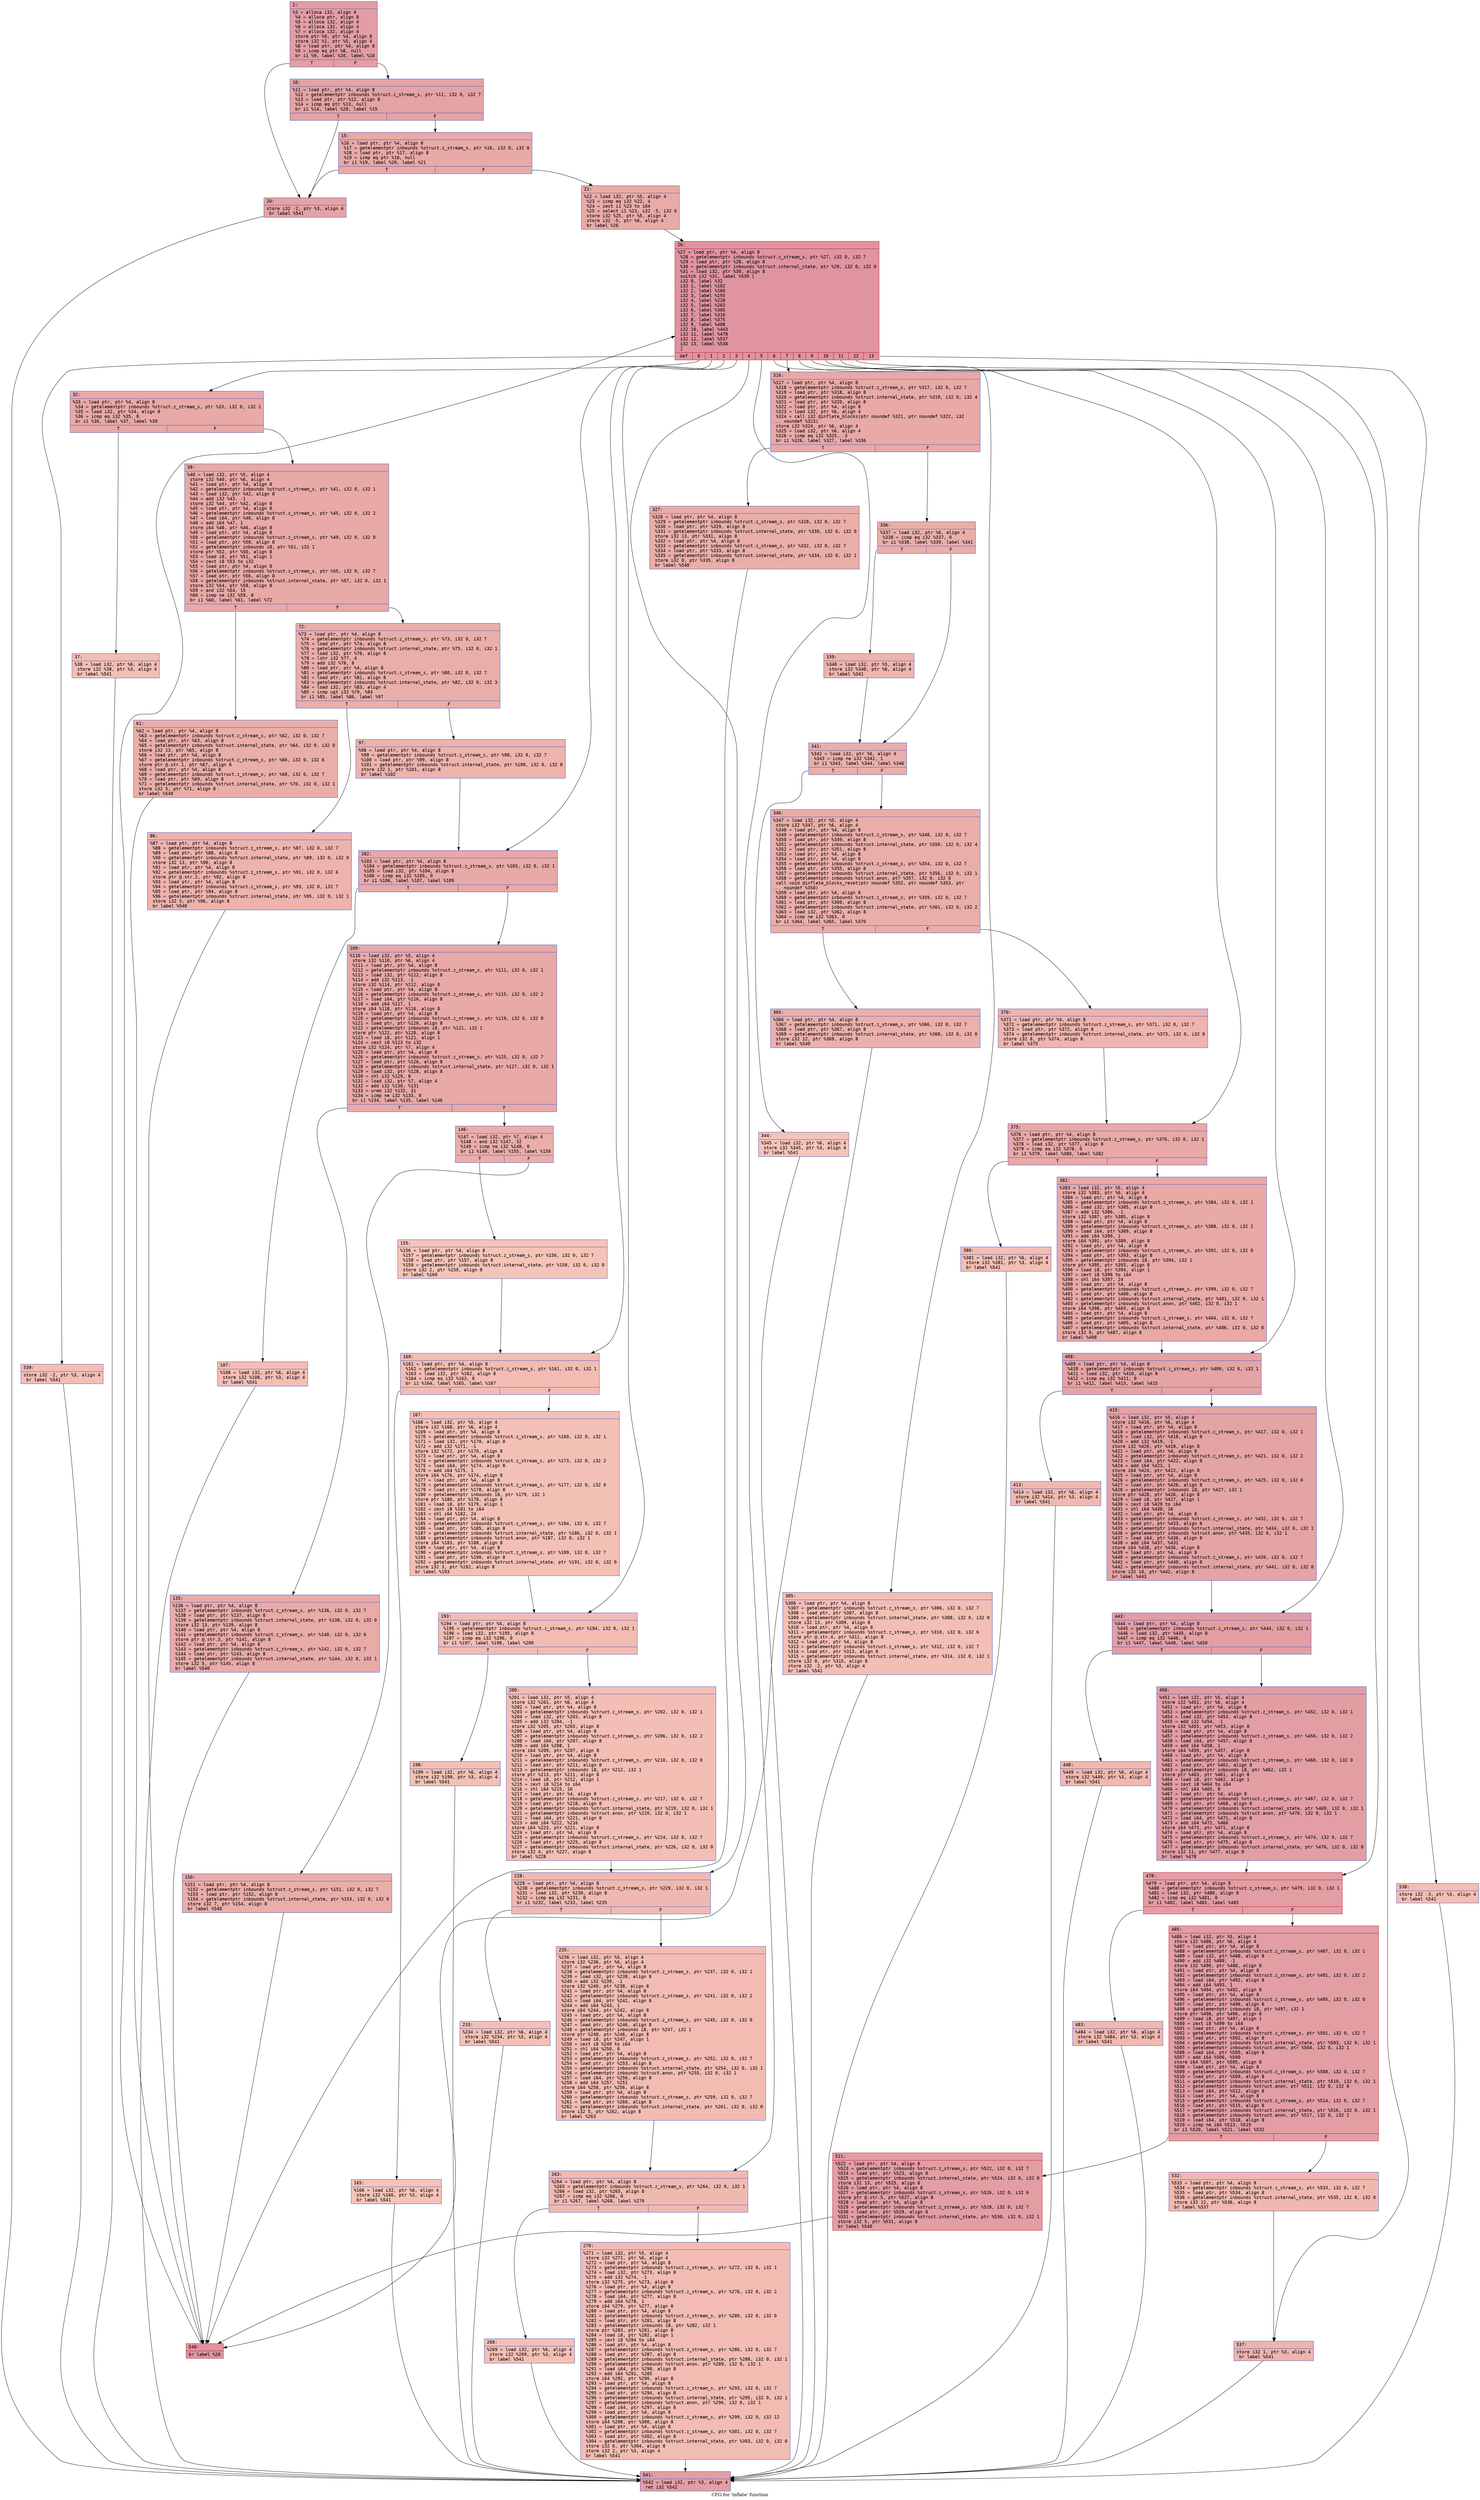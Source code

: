 digraph "CFG for 'inflate' function" {
	label="CFG for 'inflate' function";

	Node0x600002848c80 [shape=record,color="#3d50c3ff", style=filled, fillcolor="#be242e70" fontname="Courier",label="{2:\l|  %3 = alloca i32, align 4\l  %4 = alloca ptr, align 8\l  %5 = alloca i32, align 4\l  %6 = alloca i32, align 4\l  %7 = alloca i32, align 4\l  store ptr %0, ptr %4, align 8\l  store i32 %1, ptr %5, align 4\l  %8 = load ptr, ptr %4, align 8\l  %9 = icmp eq ptr %8, null\l  br i1 %9, label %20, label %10\l|{<s0>T|<s1>F}}"];
	Node0x600002848c80:s0 -> Node0x600002848d70[tooltip="2 -> 20\nProbability 37.50%" ];
	Node0x600002848c80:s1 -> Node0x600002848cd0[tooltip="2 -> 10\nProbability 62.50%" ];
	Node0x600002848cd0 [shape=record,color="#3d50c3ff", style=filled, fillcolor="#c32e3170" fontname="Courier",label="{10:\l|  %11 = load ptr, ptr %4, align 8\l  %12 = getelementptr inbounds %struct.z_stream_s, ptr %11, i32 0, i32 7\l  %13 = load ptr, ptr %12, align 8\l  %14 = icmp eq ptr %13, null\l  br i1 %14, label %20, label %15\l|{<s0>T|<s1>F}}"];
	Node0x600002848cd0:s0 -> Node0x600002848d70[tooltip="10 -> 20\nProbability 37.50%" ];
	Node0x600002848cd0:s1 -> Node0x600002848d20[tooltip="10 -> 15\nProbability 62.50%" ];
	Node0x600002848d20 [shape=record,color="#3d50c3ff", style=filled, fillcolor="#ca3b3770" fontname="Courier",label="{15:\l|  %16 = load ptr, ptr %4, align 8\l  %17 = getelementptr inbounds %struct.z_stream_s, ptr %16, i32 0, i32 0\l  %18 = load ptr, ptr %17, align 8\l  %19 = icmp eq ptr %18, null\l  br i1 %19, label %20, label %21\l|{<s0>T|<s1>F}}"];
	Node0x600002848d20:s0 -> Node0x600002848d70[tooltip="15 -> 20\nProbability 37.50%" ];
	Node0x600002848d20:s1 -> Node0x600002848dc0[tooltip="15 -> 21\nProbability 62.50%" ];
	Node0x600002848d70 [shape=record,color="#3d50c3ff", style=filled, fillcolor="#c32e3170" fontname="Courier",label="{20:\l|  store i32 -2, ptr %3, align 4\l  br label %541\l}"];
	Node0x600002848d70 -> Node0x600002849f40[tooltip="20 -> 541\nProbability 100.00%" ];
	Node0x600002848dc0 [shape=record,color="#3d50c3ff", style=filled, fillcolor="#cc403a70" fontname="Courier",label="{21:\l|  %22 = load i32, ptr %5, align 4\l  %23 = icmp eq i32 %22, 4\l  %24 = zext i1 %23 to i64\l  %25 = select i1 %23, i32 -5, i32 0\l  store i32 %25, ptr %5, align 4\l  store i32 -5, ptr %6, align 4\l  br label %26\l}"];
	Node0x600002848dc0 -> Node0x600002848e10[tooltip="21 -> 26\nProbability 100.00%" ];
	Node0x600002848e10 [shape=record,color="#b70d28ff", style=filled, fillcolor="#b70d2870" fontname="Courier",label="{26:\l|  %27 = load ptr, ptr %4, align 8\l  %28 = getelementptr inbounds %struct.z_stream_s, ptr %27, i32 0, i32 7\l  %29 = load ptr, ptr %28, align 8\l  %30 = getelementptr inbounds %struct.internal_state, ptr %29, i32 0, i32 0\l  %31 = load i32, ptr %30, align 8\l  switch i32 %31, label %539 [\l    i32 0, label %32\l    i32 1, label %102\l    i32 2, label %160\l    i32 3, label %193\l    i32 4, label %228\l    i32 5, label %263\l    i32 6, label %305\l    i32 7, label %316\l    i32 8, label %375\l    i32 9, label %408\l    i32 10, label %443\l    i32 11, label %478\l    i32 12, label %537\l    i32 13, label %538\l  ]\l|{<s0>def|<s1>0|<s2>1|<s3>2|<s4>3|<s5>4|<s6>5|<s7>6|<s8>7|<s9>8|<s10>9|<s11>10|<s12>11|<s13>12|<s14>13}}"];
	Node0x600002848e10:s0 -> Node0x600002849ea0[tooltip="26 -> 539\nProbability 0.44%" ];
	Node0x600002848e10:s1 -> Node0x600002848e60[tooltip="26 -> 32\nProbability 13.78%" ];
	Node0x600002848e10:s2 -> Node0x600002849090[tooltip="26 -> 102\nProbability 13.78%" ];
	Node0x600002848e10:s3 -> Node0x6000028492c0[tooltip="26 -> 160\nProbability 0.44%" ];
	Node0x600002848e10:s4 -> Node0x6000028493b0[tooltip="26 -> 193\nProbability 0.44%" ];
	Node0x600002848e10:s5 -> Node0x6000028494a0[tooltip="26 -> 228\nProbability 0.44%" ];
	Node0x600002848e10:s6 -> Node0x600002849590[tooltip="26 -> 263\nProbability 0.44%" ];
	Node0x600002848e10:s7 -> Node0x600002849680[tooltip="26 -> 305\nProbability 0.44%" ];
	Node0x600002848e10:s8 -> Node0x6000028496d0[tooltip="26 -> 316\nProbability 13.78%" ];
	Node0x600002848e10:s9 -> Node0x6000028499a0[tooltip="26 -> 375\nProbability 13.78%" ];
	Node0x600002848e10:s10 -> Node0x600002849a90[tooltip="26 -> 408\nProbability 13.78%" ];
	Node0x600002848e10:s11 -> Node0x600002849b80[tooltip="26 -> 443\nProbability 13.78%" ];
	Node0x600002848e10:s12 -> Node0x600002849c70[tooltip="26 -> 478\nProbability 13.78%" ];
	Node0x600002848e10:s13 -> Node0x600002849e00[tooltip="26 -> 537\nProbability 0.44%" ];
	Node0x600002848e10:s14 -> Node0x600002849e50[tooltip="26 -> 538\nProbability 0.44%" ];
	Node0x600002848e60 [shape=record,color="#3d50c3ff", style=filled, fillcolor="#ca3b3770" fontname="Courier",label="{32:\l|  %33 = load ptr, ptr %4, align 8\l  %34 = getelementptr inbounds %struct.z_stream_s, ptr %33, i32 0, i32 1\l  %35 = load i32, ptr %34, align 8\l  %36 = icmp eq i32 %35, 0\l  br i1 %36, label %37, label %39\l|{<s0>T|<s1>F}}"];
	Node0x600002848e60:s0 -> Node0x600002848eb0[tooltip="32 -> 37\nProbability 3.12%" ];
	Node0x600002848e60:s1 -> Node0x600002848f00[tooltip="32 -> 39\nProbability 96.88%" ];
	Node0x600002848eb0 [shape=record,color="#3d50c3ff", style=filled, fillcolor="#e36c5570" fontname="Courier",label="{37:\l|  %38 = load i32, ptr %6, align 4\l  store i32 %38, ptr %3, align 4\l  br label %541\l}"];
	Node0x600002848eb0 -> Node0x600002849f40[tooltip="37 -> 541\nProbability 100.00%" ];
	Node0x600002848f00 [shape=record,color="#3d50c3ff", style=filled, fillcolor="#ca3b3770" fontname="Courier",label="{39:\l|  %40 = load i32, ptr %5, align 4\l  store i32 %40, ptr %6, align 4\l  %41 = load ptr, ptr %4, align 8\l  %42 = getelementptr inbounds %struct.z_stream_s, ptr %41, i32 0, i32 1\l  %43 = load i32, ptr %42, align 8\l  %44 = add i32 %43, -1\l  store i32 %44, ptr %42, align 8\l  %45 = load ptr, ptr %4, align 8\l  %46 = getelementptr inbounds %struct.z_stream_s, ptr %45, i32 0, i32 2\l  %47 = load i64, ptr %46, align 8\l  %48 = add i64 %47, 1\l  store i64 %48, ptr %46, align 8\l  %49 = load ptr, ptr %4, align 8\l  %50 = getelementptr inbounds %struct.z_stream_s, ptr %49, i32 0, i32 0\l  %51 = load ptr, ptr %50, align 8\l  %52 = getelementptr inbounds i8, ptr %51, i32 1\l  store ptr %52, ptr %50, align 8\l  %53 = load i8, ptr %51, align 1\l  %54 = zext i8 %53 to i32\l  %55 = load ptr, ptr %4, align 8\l  %56 = getelementptr inbounds %struct.z_stream_s, ptr %55, i32 0, i32 7\l  %57 = load ptr, ptr %56, align 8\l  %58 = getelementptr inbounds %struct.internal_state, ptr %57, i32 0, i32 1\l  store i32 %54, ptr %58, align 8\l  %59 = and i32 %54, 15\l  %60 = icmp ne i32 %59, 8\l  br i1 %60, label %61, label %72\l|{<s0>T|<s1>F}}"];
	Node0x600002848f00:s0 -> Node0x600002848f50[tooltip="39 -> 61\nProbability 50.00%" ];
	Node0x600002848f00:s1 -> Node0x600002848fa0[tooltip="39 -> 72\nProbability 50.00%" ];
	Node0x600002848f50 [shape=record,color="#3d50c3ff", style=filled, fillcolor="#d0473d70" fontname="Courier",label="{61:\l|  %62 = load ptr, ptr %4, align 8\l  %63 = getelementptr inbounds %struct.z_stream_s, ptr %62, i32 0, i32 7\l  %64 = load ptr, ptr %63, align 8\l  %65 = getelementptr inbounds %struct.internal_state, ptr %64, i32 0, i32 0\l  store i32 13, ptr %65, align 8\l  %66 = load ptr, ptr %4, align 8\l  %67 = getelementptr inbounds %struct.z_stream_s, ptr %66, i32 0, i32 6\l  store ptr @.str.1, ptr %67, align 8\l  %68 = load ptr, ptr %4, align 8\l  %69 = getelementptr inbounds %struct.z_stream_s, ptr %68, i32 0, i32 7\l  %70 = load ptr, ptr %69, align 8\l  %71 = getelementptr inbounds %struct.internal_state, ptr %70, i32 0, i32 1\l  store i32 5, ptr %71, align 8\l  br label %540\l}"];
	Node0x600002848f50 -> Node0x600002849ef0[tooltip="61 -> 540\nProbability 100.00%" ];
	Node0x600002848fa0 [shape=record,color="#3d50c3ff", style=filled, fillcolor="#d0473d70" fontname="Courier",label="{72:\l|  %73 = load ptr, ptr %4, align 8\l  %74 = getelementptr inbounds %struct.z_stream_s, ptr %73, i32 0, i32 7\l  %75 = load ptr, ptr %74, align 8\l  %76 = getelementptr inbounds %struct.internal_state, ptr %75, i32 0, i32 1\l  %77 = load i32, ptr %76, align 8\l  %78 = lshr i32 %77, 4\l  %79 = add i32 %78, 8\l  %80 = load ptr, ptr %4, align 8\l  %81 = getelementptr inbounds %struct.z_stream_s, ptr %80, i32 0, i32 7\l  %82 = load ptr, ptr %81, align 8\l  %83 = getelementptr inbounds %struct.internal_state, ptr %82, i32 0, i32 3\l  %84 = load i32, ptr %83, align 4\l  %85 = icmp ugt i32 %79, %84\l  br i1 %85, label %86, label %97\l|{<s0>T|<s1>F}}"];
	Node0x600002848fa0:s0 -> Node0x600002848ff0[tooltip="72 -> 86\nProbability 50.00%" ];
	Node0x600002848fa0:s1 -> Node0x600002849040[tooltip="72 -> 97\nProbability 50.00%" ];
	Node0x600002848ff0 [shape=record,color="#3d50c3ff", style=filled, fillcolor="#d6524470" fontname="Courier",label="{86:\l|  %87 = load ptr, ptr %4, align 8\l  %88 = getelementptr inbounds %struct.z_stream_s, ptr %87, i32 0, i32 7\l  %89 = load ptr, ptr %88, align 8\l  %90 = getelementptr inbounds %struct.internal_state, ptr %89, i32 0, i32 0\l  store i32 13, ptr %90, align 8\l  %91 = load ptr, ptr %4, align 8\l  %92 = getelementptr inbounds %struct.z_stream_s, ptr %91, i32 0, i32 6\l  store ptr @.str.2, ptr %92, align 8\l  %93 = load ptr, ptr %4, align 8\l  %94 = getelementptr inbounds %struct.z_stream_s, ptr %93, i32 0, i32 7\l  %95 = load ptr, ptr %94, align 8\l  %96 = getelementptr inbounds %struct.internal_state, ptr %95, i32 0, i32 1\l  store i32 5, ptr %96, align 8\l  br label %540\l}"];
	Node0x600002848ff0 -> Node0x600002849ef0[tooltip="86 -> 540\nProbability 100.00%" ];
	Node0x600002849040 [shape=record,color="#3d50c3ff", style=filled, fillcolor="#d6524470" fontname="Courier",label="{97:\l|  %98 = load ptr, ptr %4, align 8\l  %99 = getelementptr inbounds %struct.z_stream_s, ptr %98, i32 0, i32 7\l  %100 = load ptr, ptr %99, align 8\l  %101 = getelementptr inbounds %struct.internal_state, ptr %100, i32 0, i32 0\l  store i32 1, ptr %101, align 8\l  br label %102\l}"];
	Node0x600002849040 -> Node0x600002849090[tooltip="97 -> 102\nProbability 100.00%" ];
	Node0x600002849090 [shape=record,color="#3d50c3ff", style=filled, fillcolor="#ca3b3770" fontname="Courier",label="{102:\l|  %103 = load ptr, ptr %4, align 8\l  %104 = getelementptr inbounds %struct.z_stream_s, ptr %103, i32 0, i32 1\l  %105 = load i32, ptr %104, align 8\l  %106 = icmp eq i32 %105, 0\l  br i1 %106, label %107, label %109\l|{<s0>T|<s1>F}}"];
	Node0x600002849090:s0 -> Node0x6000028490e0[tooltip="102 -> 107\nProbability 3.12%" ];
	Node0x600002849090:s1 -> Node0x600002849130[tooltip="102 -> 109\nProbability 96.88%" ];
	Node0x6000028490e0 [shape=record,color="#3d50c3ff", style=filled, fillcolor="#e36c5570" fontname="Courier",label="{107:\l|  %108 = load i32, ptr %6, align 4\l  store i32 %108, ptr %3, align 4\l  br label %541\l}"];
	Node0x6000028490e0 -> Node0x600002849f40[tooltip="107 -> 541\nProbability 100.00%" ];
	Node0x600002849130 [shape=record,color="#3d50c3ff", style=filled, fillcolor="#ca3b3770" fontname="Courier",label="{109:\l|  %110 = load i32, ptr %5, align 4\l  store i32 %110, ptr %6, align 4\l  %111 = load ptr, ptr %4, align 8\l  %112 = getelementptr inbounds %struct.z_stream_s, ptr %111, i32 0, i32 1\l  %113 = load i32, ptr %112, align 8\l  %114 = add i32 %113, -1\l  store i32 %114, ptr %112, align 8\l  %115 = load ptr, ptr %4, align 8\l  %116 = getelementptr inbounds %struct.z_stream_s, ptr %115, i32 0, i32 2\l  %117 = load i64, ptr %116, align 8\l  %118 = add i64 %117, 1\l  store i64 %118, ptr %116, align 8\l  %119 = load ptr, ptr %4, align 8\l  %120 = getelementptr inbounds %struct.z_stream_s, ptr %119, i32 0, i32 0\l  %121 = load ptr, ptr %120, align 8\l  %122 = getelementptr inbounds i8, ptr %121, i32 1\l  store ptr %122, ptr %120, align 8\l  %123 = load i8, ptr %121, align 1\l  %124 = zext i8 %123 to i32\l  store i32 %124, ptr %7, align 4\l  %125 = load ptr, ptr %4, align 8\l  %126 = getelementptr inbounds %struct.z_stream_s, ptr %125, i32 0, i32 7\l  %127 = load ptr, ptr %126, align 8\l  %128 = getelementptr inbounds %struct.internal_state, ptr %127, i32 0, i32 1\l  %129 = load i32, ptr %128, align 8\l  %130 = shl i32 %129, 8\l  %131 = load i32, ptr %7, align 4\l  %132 = add i32 %130, %131\l  %133 = urem i32 %132, 31\l  %134 = icmp ne i32 %133, 0\l  br i1 %134, label %135, label %146\l|{<s0>T|<s1>F}}"];
	Node0x600002849130:s0 -> Node0x600002849180[tooltip="109 -> 135\nProbability 62.50%" ];
	Node0x600002849130:s1 -> Node0x6000028491d0[tooltip="109 -> 146\nProbability 37.50%" ];
	Node0x600002849180 [shape=record,color="#3d50c3ff", style=filled, fillcolor="#cc403a70" fontname="Courier",label="{135:\l|  %136 = load ptr, ptr %4, align 8\l  %137 = getelementptr inbounds %struct.z_stream_s, ptr %136, i32 0, i32 7\l  %138 = load ptr, ptr %137, align 8\l  %139 = getelementptr inbounds %struct.internal_state, ptr %138, i32 0, i32 0\l  store i32 13, ptr %139, align 8\l  %140 = load ptr, ptr %4, align 8\l  %141 = getelementptr inbounds %struct.z_stream_s, ptr %140, i32 0, i32 6\l  store ptr @.str.3, ptr %141, align 8\l  %142 = load ptr, ptr %4, align 8\l  %143 = getelementptr inbounds %struct.z_stream_s, ptr %142, i32 0, i32 7\l  %144 = load ptr, ptr %143, align 8\l  %145 = getelementptr inbounds %struct.internal_state, ptr %144, i32 0, i32 1\l  store i32 5, ptr %145, align 8\l  br label %540\l}"];
	Node0x600002849180 -> Node0x600002849ef0[tooltip="135 -> 540\nProbability 100.00%" ];
	Node0x6000028491d0 [shape=record,color="#3d50c3ff", style=filled, fillcolor="#d0473d70" fontname="Courier",label="{146:\l|  %147 = load i32, ptr %7, align 4\l  %148 = and i32 %147, 32\l  %149 = icmp ne i32 %148, 0\l  br i1 %149, label %155, label %150\l|{<s0>T|<s1>F}}"];
	Node0x6000028491d0:s0 -> Node0x600002849270[tooltip="146 -> 155\nProbability 3.12%" ];
	Node0x6000028491d0:s1 -> Node0x600002849220[tooltip="146 -> 150\nProbability 96.88%" ];
	Node0x600002849220 [shape=record,color="#3d50c3ff", style=filled, fillcolor="#d0473d70" fontname="Courier",label="{150:\l|  %151 = load ptr, ptr %4, align 8\l  %152 = getelementptr inbounds %struct.z_stream_s, ptr %151, i32 0, i32 7\l  %153 = load ptr, ptr %152, align 8\l  %154 = getelementptr inbounds %struct.internal_state, ptr %153, i32 0, i32 0\l  store i32 7, ptr %154, align 8\l  br label %540\l}"];
	Node0x600002849220 -> Node0x600002849ef0[tooltip="150 -> 540\nProbability 100.00%" ];
	Node0x600002849270 [shape=record,color="#3d50c3ff", style=filled, fillcolor="#e97a5f70" fontname="Courier",label="{155:\l|  %156 = load ptr, ptr %4, align 8\l  %157 = getelementptr inbounds %struct.z_stream_s, ptr %156, i32 0, i32 7\l  %158 = load ptr, ptr %157, align 8\l  %159 = getelementptr inbounds %struct.internal_state, ptr %158, i32 0, i32 0\l  store i32 2, ptr %159, align 8\l  br label %160\l}"];
	Node0x600002849270 -> Node0x6000028492c0[tooltip="155 -> 160\nProbability 100.00%" ];
	Node0x6000028492c0 [shape=record,color="#3d50c3ff", style=filled, fillcolor="#e1675170" fontname="Courier",label="{160:\l|  %161 = load ptr, ptr %4, align 8\l  %162 = getelementptr inbounds %struct.z_stream_s, ptr %161, i32 0, i32 1\l  %163 = load i32, ptr %162, align 8\l  %164 = icmp eq i32 %163, 0\l  br i1 %164, label %165, label %167\l|{<s0>T|<s1>F}}"];
	Node0x6000028492c0:s0 -> Node0x600002849310[tooltip="160 -> 165\nProbability 37.50%" ];
	Node0x6000028492c0:s1 -> Node0x600002849360[tooltip="160 -> 167\nProbability 62.50%" ];
	Node0x600002849310 [shape=record,color="#3d50c3ff", style=filled, fillcolor="#e8765c70" fontname="Courier",label="{165:\l|  %166 = load i32, ptr %6, align 4\l  store i32 %166, ptr %3, align 4\l  br label %541\l}"];
	Node0x600002849310 -> Node0x600002849f40[tooltip="165 -> 541\nProbability 100.00%" ];
	Node0x600002849360 [shape=record,color="#3d50c3ff", style=filled, fillcolor="#e5705870" fontname="Courier",label="{167:\l|  %168 = load i32, ptr %5, align 4\l  store i32 %168, ptr %6, align 4\l  %169 = load ptr, ptr %4, align 8\l  %170 = getelementptr inbounds %struct.z_stream_s, ptr %169, i32 0, i32 1\l  %171 = load i32, ptr %170, align 8\l  %172 = add i32 %171, -1\l  store i32 %172, ptr %170, align 8\l  %173 = load ptr, ptr %4, align 8\l  %174 = getelementptr inbounds %struct.z_stream_s, ptr %173, i32 0, i32 2\l  %175 = load i64, ptr %174, align 8\l  %176 = add i64 %175, 1\l  store i64 %176, ptr %174, align 8\l  %177 = load ptr, ptr %4, align 8\l  %178 = getelementptr inbounds %struct.z_stream_s, ptr %177, i32 0, i32 0\l  %179 = load ptr, ptr %178, align 8\l  %180 = getelementptr inbounds i8, ptr %179, i32 1\l  store ptr %180, ptr %178, align 8\l  %181 = load i8, ptr %179, align 1\l  %182 = zext i8 %181 to i64\l  %183 = shl i64 %182, 24\l  %184 = load ptr, ptr %4, align 8\l  %185 = getelementptr inbounds %struct.z_stream_s, ptr %184, i32 0, i32 7\l  %186 = load ptr, ptr %185, align 8\l  %187 = getelementptr inbounds %struct.internal_state, ptr %186, i32 0, i32 1\l  %188 = getelementptr inbounds %struct.anon, ptr %187, i32 0, i32 1\l  store i64 %183, ptr %188, align 8\l  %189 = load ptr, ptr %4, align 8\l  %190 = getelementptr inbounds %struct.z_stream_s, ptr %189, i32 0, i32 7\l  %191 = load ptr, ptr %190, align 8\l  %192 = getelementptr inbounds %struct.internal_state, ptr %191, i32 0, i32 0\l  store i32 3, ptr %192, align 8\l  br label %193\l}"];
	Node0x600002849360 -> Node0x6000028493b0[tooltip="167 -> 193\nProbability 100.00%" ];
	Node0x6000028493b0 [shape=record,color="#3d50c3ff", style=filled, fillcolor="#e1675170" fontname="Courier",label="{193:\l|  %194 = load ptr, ptr %4, align 8\l  %195 = getelementptr inbounds %struct.z_stream_s, ptr %194, i32 0, i32 1\l  %196 = load i32, ptr %195, align 8\l  %197 = icmp eq i32 %196, 0\l  br i1 %197, label %198, label %200\l|{<s0>T|<s1>F}}"];
	Node0x6000028493b0:s0 -> Node0x600002849400[tooltip="193 -> 198\nProbability 37.50%" ];
	Node0x6000028493b0:s1 -> Node0x600002849450[tooltip="193 -> 200\nProbability 62.50%" ];
	Node0x600002849400 [shape=record,color="#3d50c3ff", style=filled, fillcolor="#e5705870" fontname="Courier",label="{198:\l|  %199 = load i32, ptr %6, align 4\l  store i32 %199, ptr %3, align 4\l  br label %541\l}"];
	Node0x600002849400 -> Node0x600002849f40[tooltip="198 -> 541\nProbability 100.00%" ];
	Node0x600002849450 [shape=record,color="#3d50c3ff", style=filled, fillcolor="#e36c5570" fontname="Courier",label="{200:\l|  %201 = load i32, ptr %5, align 4\l  store i32 %201, ptr %6, align 4\l  %202 = load ptr, ptr %4, align 8\l  %203 = getelementptr inbounds %struct.z_stream_s, ptr %202, i32 0, i32 1\l  %204 = load i32, ptr %203, align 8\l  %205 = add i32 %204, -1\l  store i32 %205, ptr %203, align 8\l  %206 = load ptr, ptr %4, align 8\l  %207 = getelementptr inbounds %struct.z_stream_s, ptr %206, i32 0, i32 2\l  %208 = load i64, ptr %207, align 8\l  %209 = add i64 %208, 1\l  store i64 %209, ptr %207, align 8\l  %210 = load ptr, ptr %4, align 8\l  %211 = getelementptr inbounds %struct.z_stream_s, ptr %210, i32 0, i32 0\l  %212 = load ptr, ptr %211, align 8\l  %213 = getelementptr inbounds i8, ptr %212, i32 1\l  store ptr %213, ptr %211, align 8\l  %214 = load i8, ptr %212, align 1\l  %215 = zext i8 %214 to i64\l  %216 = shl i64 %215, 16\l  %217 = load ptr, ptr %4, align 8\l  %218 = getelementptr inbounds %struct.z_stream_s, ptr %217, i32 0, i32 7\l  %219 = load ptr, ptr %218, align 8\l  %220 = getelementptr inbounds %struct.internal_state, ptr %219, i32 0, i32 1\l  %221 = getelementptr inbounds %struct.anon, ptr %220, i32 0, i32 1\l  %222 = load i64, ptr %221, align 8\l  %223 = add i64 %222, %216\l  store i64 %223, ptr %221, align 8\l  %224 = load ptr, ptr %4, align 8\l  %225 = getelementptr inbounds %struct.z_stream_s, ptr %224, i32 0, i32 7\l  %226 = load ptr, ptr %225, align 8\l  %227 = getelementptr inbounds %struct.internal_state, ptr %226, i32 0, i32 0\l  store i32 4, ptr %227, align 8\l  br label %228\l}"];
	Node0x600002849450 -> Node0x6000028494a0[tooltip="200 -> 228\nProbability 100.00%" ];
	Node0x6000028494a0 [shape=record,color="#3d50c3ff", style=filled, fillcolor="#de614d70" fontname="Courier",label="{228:\l|  %229 = load ptr, ptr %4, align 8\l  %230 = getelementptr inbounds %struct.z_stream_s, ptr %229, i32 0, i32 1\l  %231 = load i32, ptr %230, align 8\l  %232 = icmp eq i32 %231, 0\l  br i1 %232, label %233, label %235\l|{<s0>T|<s1>F}}"];
	Node0x6000028494a0:s0 -> Node0x6000028494f0[tooltip="228 -> 233\nProbability 37.50%" ];
	Node0x6000028494a0:s1 -> Node0x600002849540[tooltip="228 -> 235\nProbability 62.50%" ];
	Node0x6000028494f0 [shape=record,color="#3d50c3ff", style=filled, fillcolor="#e5705870" fontname="Courier",label="{233:\l|  %234 = load i32, ptr %6, align 4\l  store i32 %234, ptr %3, align 4\l  br label %541\l}"];
	Node0x6000028494f0 -> Node0x600002849f40[tooltip="233 -> 541\nProbability 100.00%" ];
	Node0x600002849540 [shape=record,color="#3d50c3ff", style=filled, fillcolor="#e1675170" fontname="Courier",label="{235:\l|  %236 = load i32, ptr %5, align 4\l  store i32 %236, ptr %6, align 4\l  %237 = load ptr, ptr %4, align 8\l  %238 = getelementptr inbounds %struct.z_stream_s, ptr %237, i32 0, i32 1\l  %239 = load i32, ptr %238, align 8\l  %240 = add i32 %239, -1\l  store i32 %240, ptr %238, align 8\l  %241 = load ptr, ptr %4, align 8\l  %242 = getelementptr inbounds %struct.z_stream_s, ptr %241, i32 0, i32 2\l  %243 = load i64, ptr %242, align 8\l  %244 = add i64 %243, 1\l  store i64 %244, ptr %242, align 8\l  %245 = load ptr, ptr %4, align 8\l  %246 = getelementptr inbounds %struct.z_stream_s, ptr %245, i32 0, i32 0\l  %247 = load ptr, ptr %246, align 8\l  %248 = getelementptr inbounds i8, ptr %247, i32 1\l  store ptr %248, ptr %246, align 8\l  %249 = load i8, ptr %247, align 1\l  %250 = zext i8 %249 to i64\l  %251 = shl i64 %250, 8\l  %252 = load ptr, ptr %4, align 8\l  %253 = getelementptr inbounds %struct.z_stream_s, ptr %252, i32 0, i32 7\l  %254 = load ptr, ptr %253, align 8\l  %255 = getelementptr inbounds %struct.internal_state, ptr %254, i32 0, i32 1\l  %256 = getelementptr inbounds %struct.anon, ptr %255, i32 0, i32 1\l  %257 = load i64, ptr %256, align 8\l  %258 = add i64 %257, %251\l  store i64 %258, ptr %256, align 8\l  %259 = load ptr, ptr %4, align 8\l  %260 = getelementptr inbounds %struct.z_stream_s, ptr %259, i32 0, i32 7\l  %261 = load ptr, ptr %260, align 8\l  %262 = getelementptr inbounds %struct.internal_state, ptr %261, i32 0, i32 0\l  store i32 5, ptr %262, align 8\l  br label %263\l}"];
	Node0x600002849540 -> Node0x600002849590[tooltip="235 -> 263\nProbability 100.00%" ];
	Node0x600002849590 [shape=record,color="#3d50c3ff", style=filled, fillcolor="#de614d70" fontname="Courier",label="{263:\l|  %264 = load ptr, ptr %4, align 8\l  %265 = getelementptr inbounds %struct.z_stream_s, ptr %264, i32 0, i32 1\l  %266 = load i32, ptr %265, align 8\l  %267 = icmp eq i32 %266, 0\l  br i1 %267, label %268, label %270\l|{<s0>T|<s1>F}}"];
	Node0x600002849590:s0 -> Node0x6000028495e0[tooltip="263 -> 268\nProbability 37.50%" ];
	Node0x600002849590:s1 -> Node0x600002849630[tooltip="263 -> 270\nProbability 62.50%" ];
	Node0x6000028495e0 [shape=record,color="#3d50c3ff", style=filled, fillcolor="#e5705870" fontname="Courier",label="{268:\l|  %269 = load i32, ptr %6, align 4\l  store i32 %269, ptr %3, align 4\l  br label %541\l}"];
	Node0x6000028495e0 -> Node0x600002849f40[tooltip="268 -> 541\nProbability 100.00%" ];
	Node0x600002849630 [shape=record,color="#3d50c3ff", style=filled, fillcolor="#e1675170" fontname="Courier",label="{270:\l|  %271 = load i32, ptr %5, align 4\l  store i32 %271, ptr %6, align 4\l  %272 = load ptr, ptr %4, align 8\l  %273 = getelementptr inbounds %struct.z_stream_s, ptr %272, i32 0, i32 1\l  %274 = load i32, ptr %273, align 8\l  %275 = add i32 %274, -1\l  store i32 %275, ptr %273, align 8\l  %276 = load ptr, ptr %4, align 8\l  %277 = getelementptr inbounds %struct.z_stream_s, ptr %276, i32 0, i32 2\l  %278 = load i64, ptr %277, align 8\l  %279 = add i64 %278, 1\l  store i64 %279, ptr %277, align 8\l  %280 = load ptr, ptr %4, align 8\l  %281 = getelementptr inbounds %struct.z_stream_s, ptr %280, i32 0, i32 0\l  %282 = load ptr, ptr %281, align 8\l  %283 = getelementptr inbounds i8, ptr %282, i32 1\l  store ptr %283, ptr %281, align 8\l  %284 = load i8, ptr %282, align 1\l  %285 = zext i8 %284 to i64\l  %286 = load ptr, ptr %4, align 8\l  %287 = getelementptr inbounds %struct.z_stream_s, ptr %286, i32 0, i32 7\l  %288 = load ptr, ptr %287, align 8\l  %289 = getelementptr inbounds %struct.internal_state, ptr %288, i32 0, i32 1\l  %290 = getelementptr inbounds %struct.anon, ptr %289, i32 0, i32 1\l  %291 = load i64, ptr %290, align 8\l  %292 = add i64 %291, %285\l  store i64 %292, ptr %290, align 8\l  %293 = load ptr, ptr %4, align 8\l  %294 = getelementptr inbounds %struct.z_stream_s, ptr %293, i32 0, i32 7\l  %295 = load ptr, ptr %294, align 8\l  %296 = getelementptr inbounds %struct.internal_state, ptr %295, i32 0, i32 1\l  %297 = getelementptr inbounds %struct.anon, ptr %296, i32 0, i32 1\l  %298 = load i64, ptr %297, align 8\l  %299 = load ptr, ptr %4, align 8\l  %300 = getelementptr inbounds %struct.z_stream_s, ptr %299, i32 0, i32 12\l  store i64 %298, ptr %300, align 8\l  %301 = load ptr, ptr %4, align 8\l  %302 = getelementptr inbounds %struct.z_stream_s, ptr %301, i32 0, i32 7\l  %303 = load ptr, ptr %302, align 8\l  %304 = getelementptr inbounds %struct.internal_state, ptr %303, i32 0, i32 0\l  store i32 6, ptr %304, align 8\l  store i32 2, ptr %3, align 4\l  br label %541\l}"];
	Node0x600002849630 -> Node0x600002849f40[tooltip="270 -> 541\nProbability 100.00%" ];
	Node0x600002849680 [shape=record,color="#3d50c3ff", style=filled, fillcolor="#e36c5570" fontname="Courier",label="{305:\l|  %306 = load ptr, ptr %4, align 8\l  %307 = getelementptr inbounds %struct.z_stream_s, ptr %306, i32 0, i32 7\l  %308 = load ptr, ptr %307, align 8\l  %309 = getelementptr inbounds %struct.internal_state, ptr %308, i32 0, i32 0\l  store i32 13, ptr %309, align 8\l  %310 = load ptr, ptr %4, align 8\l  %311 = getelementptr inbounds %struct.z_stream_s, ptr %310, i32 0, i32 6\l  store ptr @.str.4, ptr %311, align 8\l  %312 = load ptr, ptr %4, align 8\l  %313 = getelementptr inbounds %struct.z_stream_s, ptr %312, i32 0, i32 7\l  %314 = load ptr, ptr %313, align 8\l  %315 = getelementptr inbounds %struct.internal_state, ptr %314, i32 0, i32 1\l  store i32 0, ptr %315, align 8\l  store i32 -2, ptr %3, align 4\l  br label %541\l}"];
	Node0x600002849680 -> Node0x600002849f40[tooltip="305 -> 541\nProbability 100.00%" ];
	Node0x6000028496d0 [shape=record,color="#3d50c3ff", style=filled, fillcolor="#ca3b3770" fontname="Courier",label="{316:\l|  %317 = load ptr, ptr %4, align 8\l  %318 = getelementptr inbounds %struct.z_stream_s, ptr %317, i32 0, i32 7\l  %319 = load ptr, ptr %318, align 8\l  %320 = getelementptr inbounds %struct.internal_state, ptr %319, i32 0, i32 4\l  %321 = load ptr, ptr %320, align 8\l  %322 = load ptr, ptr %4, align 8\l  %323 = load i32, ptr %6, align 4\l  %324 = call i32 @inflate_blocks(ptr noundef %321, ptr noundef %322, i32\l... noundef %323)\l  store i32 %324, ptr %6, align 4\l  %325 = load i32, ptr %6, align 4\l  %326 = icmp eq i32 %325, -3\l  br i1 %326, label %327, label %336\l|{<s0>T|<s1>F}}"];
	Node0x6000028496d0:s0 -> Node0x600002849720[tooltip="316 -> 327\nProbability 50.00%" ];
	Node0x6000028496d0:s1 -> Node0x600002849770[tooltip="316 -> 336\nProbability 50.00%" ];
	Node0x600002849720 [shape=record,color="#3d50c3ff", style=filled, fillcolor="#d0473d70" fontname="Courier",label="{327:\l|  %328 = load ptr, ptr %4, align 8\l  %329 = getelementptr inbounds %struct.z_stream_s, ptr %328, i32 0, i32 7\l  %330 = load ptr, ptr %329, align 8\l  %331 = getelementptr inbounds %struct.internal_state, ptr %330, i32 0, i32 0\l  store i32 13, ptr %331, align 8\l  %332 = load ptr, ptr %4, align 8\l  %333 = getelementptr inbounds %struct.z_stream_s, ptr %332, i32 0, i32 7\l  %334 = load ptr, ptr %333, align 8\l  %335 = getelementptr inbounds %struct.internal_state, ptr %334, i32 0, i32 1\l  store i32 0, ptr %335, align 8\l  br label %540\l}"];
	Node0x600002849720 -> Node0x600002849ef0[tooltip="327 -> 540\nProbability 100.00%" ];
	Node0x600002849770 [shape=record,color="#3d50c3ff", style=filled, fillcolor="#d0473d70" fontname="Courier",label="{336:\l|  %337 = load i32, ptr %6, align 4\l  %338 = icmp eq i32 %337, 0\l  br i1 %338, label %339, label %341\l|{<s0>T|<s1>F}}"];
	Node0x600002849770:s0 -> Node0x6000028497c0[tooltip="336 -> 339\nProbability 37.50%" ];
	Node0x600002849770:s1 -> Node0x600002849810[tooltip="336 -> 341\nProbability 62.50%" ];
	Node0x6000028497c0 [shape=record,color="#3d50c3ff", style=filled, fillcolor="#d8564670" fontname="Courier",label="{339:\l|  %340 = load i32, ptr %5, align 4\l  store i32 %340, ptr %6, align 4\l  br label %341\l}"];
	Node0x6000028497c0 -> Node0x600002849810[tooltip="339 -> 341\nProbability 100.00%" ];
	Node0x600002849810 [shape=record,color="#3d50c3ff", style=filled, fillcolor="#d0473d70" fontname="Courier",label="{341:\l|  %342 = load i32, ptr %6, align 4\l  %343 = icmp ne i32 %342, 1\l  br i1 %343, label %344, label %346\l|{<s0>T|<s1>F}}"];
	Node0x600002849810:s0 -> Node0x600002849860[tooltip="341 -> 344\nProbability 3.12%" ];
	Node0x600002849810:s1 -> Node0x6000028498b0[tooltip="341 -> 346\nProbability 96.88%" ];
	Node0x600002849860 [shape=record,color="#3d50c3ff", style=filled, fillcolor="#e8765c70" fontname="Courier",label="{344:\l|  %345 = load i32, ptr %6, align 4\l  store i32 %345, ptr %3, align 4\l  br label %541\l}"];
	Node0x600002849860 -> Node0x600002849f40[tooltip="344 -> 541\nProbability 100.00%" ];
	Node0x6000028498b0 [shape=record,color="#3d50c3ff", style=filled, fillcolor="#d0473d70" fontname="Courier",label="{346:\l|  %347 = load i32, ptr %5, align 4\l  store i32 %347, ptr %6, align 4\l  %348 = load ptr, ptr %4, align 8\l  %349 = getelementptr inbounds %struct.z_stream_s, ptr %348, i32 0, i32 7\l  %350 = load ptr, ptr %349, align 8\l  %351 = getelementptr inbounds %struct.internal_state, ptr %350, i32 0, i32 4\l  %352 = load ptr, ptr %351, align 8\l  %353 = load ptr, ptr %4, align 8\l  %354 = load ptr, ptr %4, align 8\l  %355 = getelementptr inbounds %struct.z_stream_s, ptr %354, i32 0, i32 7\l  %356 = load ptr, ptr %355, align 8\l  %357 = getelementptr inbounds %struct.internal_state, ptr %356, i32 0, i32 1\l  %358 = getelementptr inbounds %struct.anon, ptr %357, i32 0, i32 0\l  call void @inflate_blocks_reset(ptr noundef %352, ptr noundef %353, ptr\l... noundef %358)\l  %359 = load ptr, ptr %4, align 8\l  %360 = getelementptr inbounds %struct.z_stream_s, ptr %359, i32 0, i32 7\l  %361 = load ptr, ptr %360, align 8\l  %362 = getelementptr inbounds %struct.internal_state, ptr %361, i32 0, i32 2\l  %363 = load i32, ptr %362, align 8\l  %364 = icmp ne i32 %363, 0\l  br i1 %364, label %365, label %370\l|{<s0>T|<s1>F}}"];
	Node0x6000028498b0:s0 -> Node0x600002849900[tooltip="346 -> 365\nProbability 62.50%" ];
	Node0x6000028498b0:s1 -> Node0x600002849950[tooltip="346 -> 370\nProbability 37.50%" ];
	Node0x600002849900 [shape=record,color="#3d50c3ff", style=filled, fillcolor="#d24b4070" fontname="Courier",label="{365:\l|  %366 = load ptr, ptr %4, align 8\l  %367 = getelementptr inbounds %struct.z_stream_s, ptr %366, i32 0, i32 7\l  %368 = load ptr, ptr %367, align 8\l  %369 = getelementptr inbounds %struct.internal_state, ptr %368, i32 0, i32 0\l  store i32 12, ptr %369, align 8\l  br label %540\l}"];
	Node0x600002849900 -> Node0x600002849ef0[tooltip="365 -> 540\nProbability 100.00%" ];
	Node0x600002849950 [shape=record,color="#3d50c3ff", style=filled, fillcolor="#d8564670" fontname="Courier",label="{370:\l|  %371 = load ptr, ptr %4, align 8\l  %372 = getelementptr inbounds %struct.z_stream_s, ptr %371, i32 0, i32 7\l  %373 = load ptr, ptr %372, align 8\l  %374 = getelementptr inbounds %struct.internal_state, ptr %373, i32 0, i32 0\l  store i32 8, ptr %374, align 8\l  br label %375\l}"];
	Node0x600002849950 -> Node0x6000028499a0[tooltip="370 -> 375\nProbability 100.00%" ];
	Node0x6000028499a0 [shape=record,color="#3d50c3ff", style=filled, fillcolor="#ca3b3770" fontname="Courier",label="{375:\l|  %376 = load ptr, ptr %4, align 8\l  %377 = getelementptr inbounds %struct.z_stream_s, ptr %376, i32 0, i32 1\l  %378 = load i32, ptr %377, align 8\l  %379 = icmp eq i32 %378, 0\l  br i1 %379, label %380, label %382\l|{<s0>T|<s1>F}}"];
	Node0x6000028499a0:s0 -> Node0x6000028499f0[tooltip="375 -> 380\nProbability 3.12%" ];
	Node0x6000028499a0:s1 -> Node0x600002849a40[tooltip="375 -> 382\nProbability 96.88%" ];
	Node0x6000028499f0 [shape=record,color="#3d50c3ff", style=filled, fillcolor="#e36c5570" fontname="Courier",label="{380:\l|  %381 = load i32, ptr %6, align 4\l  store i32 %381, ptr %3, align 4\l  br label %541\l}"];
	Node0x6000028499f0 -> Node0x600002849f40[tooltip="380 -> 541\nProbability 100.00%" ];
	Node0x600002849a40 [shape=record,color="#3d50c3ff", style=filled, fillcolor="#ca3b3770" fontname="Courier",label="{382:\l|  %383 = load i32, ptr %5, align 4\l  store i32 %383, ptr %6, align 4\l  %384 = load ptr, ptr %4, align 8\l  %385 = getelementptr inbounds %struct.z_stream_s, ptr %384, i32 0, i32 1\l  %386 = load i32, ptr %385, align 8\l  %387 = add i32 %386, -1\l  store i32 %387, ptr %385, align 8\l  %388 = load ptr, ptr %4, align 8\l  %389 = getelementptr inbounds %struct.z_stream_s, ptr %388, i32 0, i32 2\l  %390 = load i64, ptr %389, align 8\l  %391 = add i64 %390, 1\l  store i64 %391, ptr %389, align 8\l  %392 = load ptr, ptr %4, align 8\l  %393 = getelementptr inbounds %struct.z_stream_s, ptr %392, i32 0, i32 0\l  %394 = load ptr, ptr %393, align 8\l  %395 = getelementptr inbounds i8, ptr %394, i32 1\l  store ptr %395, ptr %393, align 8\l  %396 = load i8, ptr %394, align 1\l  %397 = zext i8 %396 to i64\l  %398 = shl i64 %397, 24\l  %399 = load ptr, ptr %4, align 8\l  %400 = getelementptr inbounds %struct.z_stream_s, ptr %399, i32 0, i32 7\l  %401 = load ptr, ptr %400, align 8\l  %402 = getelementptr inbounds %struct.internal_state, ptr %401, i32 0, i32 1\l  %403 = getelementptr inbounds %struct.anon, ptr %402, i32 0, i32 1\l  store i64 %398, ptr %403, align 8\l  %404 = load ptr, ptr %4, align 8\l  %405 = getelementptr inbounds %struct.z_stream_s, ptr %404, i32 0, i32 7\l  %406 = load ptr, ptr %405, align 8\l  %407 = getelementptr inbounds %struct.internal_state, ptr %406, i32 0, i32 0\l  store i32 9, ptr %407, align 8\l  br label %408\l}"];
	Node0x600002849a40 -> Node0x600002849a90[tooltip="382 -> 408\nProbability 100.00%" ];
	Node0x600002849a90 [shape=record,color="#3d50c3ff", style=filled, fillcolor="#c32e3170" fontname="Courier",label="{408:\l|  %409 = load ptr, ptr %4, align 8\l  %410 = getelementptr inbounds %struct.z_stream_s, ptr %409, i32 0, i32 1\l  %411 = load i32, ptr %410, align 8\l  %412 = icmp eq i32 %411, 0\l  br i1 %412, label %413, label %415\l|{<s0>T|<s1>F}}"];
	Node0x600002849a90:s0 -> Node0x600002849ae0[tooltip="408 -> 413\nProbability 3.12%" ];
	Node0x600002849a90:s1 -> Node0x600002849b30[tooltip="408 -> 415\nProbability 96.88%" ];
	Node0x600002849ae0 [shape=record,color="#3d50c3ff", style=filled, fillcolor="#de614d70" fontname="Courier",label="{413:\l|  %414 = load i32, ptr %6, align 4\l  store i32 %414, ptr %3, align 4\l  br label %541\l}"];
	Node0x600002849ae0 -> Node0x600002849f40[tooltip="413 -> 541\nProbability 100.00%" ];
	Node0x600002849b30 [shape=record,color="#3d50c3ff", style=filled, fillcolor="#c32e3170" fontname="Courier",label="{415:\l|  %416 = load i32, ptr %5, align 4\l  store i32 %416, ptr %6, align 4\l  %417 = load ptr, ptr %4, align 8\l  %418 = getelementptr inbounds %struct.z_stream_s, ptr %417, i32 0, i32 1\l  %419 = load i32, ptr %418, align 8\l  %420 = add i32 %419, -1\l  store i32 %420, ptr %418, align 8\l  %421 = load ptr, ptr %4, align 8\l  %422 = getelementptr inbounds %struct.z_stream_s, ptr %421, i32 0, i32 2\l  %423 = load i64, ptr %422, align 8\l  %424 = add i64 %423, 1\l  store i64 %424, ptr %422, align 8\l  %425 = load ptr, ptr %4, align 8\l  %426 = getelementptr inbounds %struct.z_stream_s, ptr %425, i32 0, i32 0\l  %427 = load ptr, ptr %426, align 8\l  %428 = getelementptr inbounds i8, ptr %427, i32 1\l  store ptr %428, ptr %426, align 8\l  %429 = load i8, ptr %427, align 1\l  %430 = zext i8 %429 to i64\l  %431 = shl i64 %430, 16\l  %432 = load ptr, ptr %4, align 8\l  %433 = getelementptr inbounds %struct.z_stream_s, ptr %432, i32 0, i32 7\l  %434 = load ptr, ptr %433, align 8\l  %435 = getelementptr inbounds %struct.internal_state, ptr %434, i32 0, i32 1\l  %436 = getelementptr inbounds %struct.anon, ptr %435, i32 0, i32 1\l  %437 = load i64, ptr %436, align 8\l  %438 = add i64 %437, %431\l  store i64 %438, ptr %436, align 8\l  %439 = load ptr, ptr %4, align 8\l  %440 = getelementptr inbounds %struct.z_stream_s, ptr %439, i32 0, i32 7\l  %441 = load ptr, ptr %440, align 8\l  %442 = getelementptr inbounds %struct.internal_state, ptr %441, i32 0, i32 0\l  store i32 10, ptr %442, align 8\l  br label %443\l}"];
	Node0x600002849b30 -> Node0x600002849b80[tooltip="415 -> 443\nProbability 100.00%" ];
	Node0x600002849b80 [shape=record,color="#3d50c3ff", style=filled, fillcolor="#be242e70" fontname="Courier",label="{443:\l|  %444 = load ptr, ptr %4, align 8\l  %445 = getelementptr inbounds %struct.z_stream_s, ptr %444, i32 0, i32 1\l  %446 = load i32, ptr %445, align 8\l  %447 = icmp eq i32 %446, 0\l  br i1 %447, label %448, label %450\l|{<s0>T|<s1>F}}"];
	Node0x600002849b80:s0 -> Node0x600002849bd0[tooltip="443 -> 448\nProbability 3.12%" ];
	Node0x600002849b80:s1 -> Node0x600002849c20[tooltip="443 -> 450\nProbability 96.88%" ];
	Node0x600002849bd0 [shape=record,color="#3d50c3ff", style=filled, fillcolor="#dc5d4a70" fontname="Courier",label="{448:\l|  %449 = load i32, ptr %6, align 4\l  store i32 %449, ptr %3, align 4\l  br label %541\l}"];
	Node0x600002849bd0 -> Node0x600002849f40[tooltip="448 -> 541\nProbability 100.00%" ];
	Node0x600002849c20 [shape=record,color="#3d50c3ff", style=filled, fillcolor="#be242e70" fontname="Courier",label="{450:\l|  %451 = load i32, ptr %5, align 4\l  store i32 %451, ptr %6, align 4\l  %452 = load ptr, ptr %4, align 8\l  %453 = getelementptr inbounds %struct.z_stream_s, ptr %452, i32 0, i32 1\l  %454 = load i32, ptr %453, align 8\l  %455 = add i32 %454, -1\l  store i32 %455, ptr %453, align 8\l  %456 = load ptr, ptr %4, align 8\l  %457 = getelementptr inbounds %struct.z_stream_s, ptr %456, i32 0, i32 2\l  %458 = load i64, ptr %457, align 8\l  %459 = add i64 %458, 1\l  store i64 %459, ptr %457, align 8\l  %460 = load ptr, ptr %4, align 8\l  %461 = getelementptr inbounds %struct.z_stream_s, ptr %460, i32 0, i32 0\l  %462 = load ptr, ptr %461, align 8\l  %463 = getelementptr inbounds i8, ptr %462, i32 1\l  store ptr %463, ptr %461, align 8\l  %464 = load i8, ptr %462, align 1\l  %465 = zext i8 %464 to i64\l  %466 = shl i64 %465, 8\l  %467 = load ptr, ptr %4, align 8\l  %468 = getelementptr inbounds %struct.z_stream_s, ptr %467, i32 0, i32 7\l  %469 = load ptr, ptr %468, align 8\l  %470 = getelementptr inbounds %struct.internal_state, ptr %469, i32 0, i32 1\l  %471 = getelementptr inbounds %struct.anon, ptr %470, i32 0, i32 1\l  %472 = load i64, ptr %471, align 8\l  %473 = add i64 %472, %466\l  store i64 %473, ptr %471, align 8\l  %474 = load ptr, ptr %4, align 8\l  %475 = getelementptr inbounds %struct.z_stream_s, ptr %474, i32 0, i32 7\l  %476 = load ptr, ptr %475, align 8\l  %477 = getelementptr inbounds %struct.internal_state, ptr %476, i32 0, i32 0\l  store i32 11, ptr %477, align 8\l  br label %478\l}"];
	Node0x600002849c20 -> Node0x600002849c70[tooltip="450 -> 478\nProbability 100.00%" ];
	Node0x600002849c70 [shape=record,color="#b70d28ff", style=filled, fillcolor="#be242e70" fontname="Courier",label="{478:\l|  %479 = load ptr, ptr %4, align 8\l  %480 = getelementptr inbounds %struct.z_stream_s, ptr %479, i32 0, i32 1\l  %481 = load i32, ptr %480, align 8\l  %482 = icmp eq i32 %481, 0\l  br i1 %482, label %483, label %485\l|{<s0>T|<s1>F}}"];
	Node0x600002849c70:s0 -> Node0x600002849cc0[tooltip="478 -> 483\nProbability 3.12%" ];
	Node0x600002849c70:s1 -> Node0x600002849d10[tooltip="478 -> 485\nProbability 96.88%" ];
	Node0x600002849cc0 [shape=record,color="#3d50c3ff", style=filled, fillcolor="#dc5d4a70" fontname="Courier",label="{483:\l|  %484 = load i32, ptr %6, align 4\l  store i32 %484, ptr %3, align 4\l  br label %541\l}"];
	Node0x600002849cc0 -> Node0x600002849f40[tooltip="483 -> 541\nProbability 100.00%" ];
	Node0x600002849d10 [shape=record,color="#b70d28ff", style=filled, fillcolor="#be242e70" fontname="Courier",label="{485:\l|  %486 = load i32, ptr %5, align 4\l  store i32 %486, ptr %6, align 4\l  %487 = load ptr, ptr %4, align 8\l  %488 = getelementptr inbounds %struct.z_stream_s, ptr %487, i32 0, i32 1\l  %489 = load i32, ptr %488, align 8\l  %490 = add i32 %489, -1\l  store i32 %490, ptr %488, align 8\l  %491 = load ptr, ptr %4, align 8\l  %492 = getelementptr inbounds %struct.z_stream_s, ptr %491, i32 0, i32 2\l  %493 = load i64, ptr %492, align 8\l  %494 = add i64 %493, 1\l  store i64 %494, ptr %492, align 8\l  %495 = load ptr, ptr %4, align 8\l  %496 = getelementptr inbounds %struct.z_stream_s, ptr %495, i32 0, i32 0\l  %497 = load ptr, ptr %496, align 8\l  %498 = getelementptr inbounds i8, ptr %497, i32 1\l  store ptr %498, ptr %496, align 8\l  %499 = load i8, ptr %497, align 1\l  %500 = zext i8 %499 to i64\l  %501 = load ptr, ptr %4, align 8\l  %502 = getelementptr inbounds %struct.z_stream_s, ptr %501, i32 0, i32 7\l  %503 = load ptr, ptr %502, align 8\l  %504 = getelementptr inbounds %struct.internal_state, ptr %503, i32 0, i32 1\l  %505 = getelementptr inbounds %struct.anon, ptr %504, i32 0, i32 1\l  %506 = load i64, ptr %505, align 8\l  %507 = add i64 %506, %500\l  store i64 %507, ptr %505, align 8\l  %508 = load ptr, ptr %4, align 8\l  %509 = getelementptr inbounds %struct.z_stream_s, ptr %508, i32 0, i32 7\l  %510 = load ptr, ptr %509, align 8\l  %511 = getelementptr inbounds %struct.internal_state, ptr %510, i32 0, i32 1\l  %512 = getelementptr inbounds %struct.anon, ptr %511, i32 0, i32 0\l  %513 = load i64, ptr %512, align 8\l  %514 = load ptr, ptr %4, align 8\l  %515 = getelementptr inbounds %struct.z_stream_s, ptr %514, i32 0, i32 7\l  %516 = load ptr, ptr %515, align 8\l  %517 = getelementptr inbounds %struct.internal_state, ptr %516, i32 0, i32 1\l  %518 = getelementptr inbounds %struct.anon, ptr %517, i32 0, i32 1\l  %519 = load i64, ptr %518, align 8\l  %520 = icmp ne i64 %513, %519\l  br i1 %520, label %521, label %532\l|{<s0>T|<s1>F}}"];
	Node0x600002849d10:s0 -> Node0x600002849d60[tooltip="485 -> 521\nProbability 96.88%" ];
	Node0x600002849d10:s1 -> Node0x600002849db0[tooltip="485 -> 532\nProbability 3.12%" ];
	Node0x600002849d60 [shape=record,color="#b70d28ff", style=filled, fillcolor="#be242e70" fontname="Courier",label="{521:\l|  %522 = load ptr, ptr %4, align 8\l  %523 = getelementptr inbounds %struct.z_stream_s, ptr %522, i32 0, i32 7\l  %524 = load ptr, ptr %523, align 8\l  %525 = getelementptr inbounds %struct.internal_state, ptr %524, i32 0, i32 0\l  store i32 13, ptr %525, align 8\l  %526 = load ptr, ptr %4, align 8\l  %527 = getelementptr inbounds %struct.z_stream_s, ptr %526, i32 0, i32 6\l  store ptr @.str.5, ptr %527, align 8\l  %528 = load ptr, ptr %4, align 8\l  %529 = getelementptr inbounds %struct.z_stream_s, ptr %528, i32 0, i32 7\l  %530 = load ptr, ptr %529, align 8\l  %531 = getelementptr inbounds %struct.internal_state, ptr %530, i32 0, i32 1\l  store i32 5, ptr %531, align 8\l  br label %540\l}"];
	Node0x600002849d60 -> Node0x600002849ef0[tooltip="521 -> 540\nProbability 100.00%" ];
	Node0x600002849db0 [shape=record,color="#3d50c3ff", style=filled, fillcolor="#dc5d4a70" fontname="Courier",label="{532:\l|  %533 = load ptr, ptr %4, align 8\l  %534 = getelementptr inbounds %struct.z_stream_s, ptr %533, i32 0, i32 7\l  %535 = load ptr, ptr %534, align 8\l  %536 = getelementptr inbounds %struct.internal_state, ptr %535, i32 0, i32 0\l  store i32 12, ptr %536, align 8\l  br label %537\l}"];
	Node0x600002849db0 -> Node0x600002849e00[tooltip="532 -> 537\nProbability 100.00%" ];
	Node0x600002849e00 [shape=record,color="#3d50c3ff", style=filled, fillcolor="#d8564670" fontname="Courier",label="{537:\l|  store i32 1, ptr %3, align 4\l  br label %541\l}"];
	Node0x600002849e00 -> Node0x600002849f40[tooltip="537 -> 541\nProbability 100.00%" ];
	Node0x600002849e50 [shape=record,color="#3d50c3ff", style=filled, fillcolor="#e36c5570" fontname="Courier",label="{538:\l|  store i32 -3, ptr %3, align 4\l  br label %541\l}"];
	Node0x600002849e50 -> Node0x600002849f40[tooltip="538 -> 541\nProbability 100.00%" ];
	Node0x600002849ea0 [shape=record,color="#3d50c3ff", style=filled, fillcolor="#e36c5570" fontname="Courier",label="{539:\l|  store i32 -2, ptr %3, align 4\l  br label %541\l}"];
	Node0x600002849ea0 -> Node0x600002849f40[tooltip="539 -> 541\nProbability 100.00%" ];
	Node0x600002849ef0 [shape=record,color="#b70d28ff", style=filled, fillcolor="#b70d2870" fontname="Courier",label="{540:\l|  br label %26\l}"];
	Node0x600002849ef0 -> Node0x600002848e10[tooltip="540 -> 26\nProbability 100.00%" ];
	Node0x600002849f40 [shape=record,color="#3d50c3ff", style=filled, fillcolor="#be242e70" fontname="Courier",label="{541:\l|  %542 = load i32, ptr %3, align 4\l  ret i32 %542\l}"];
}
